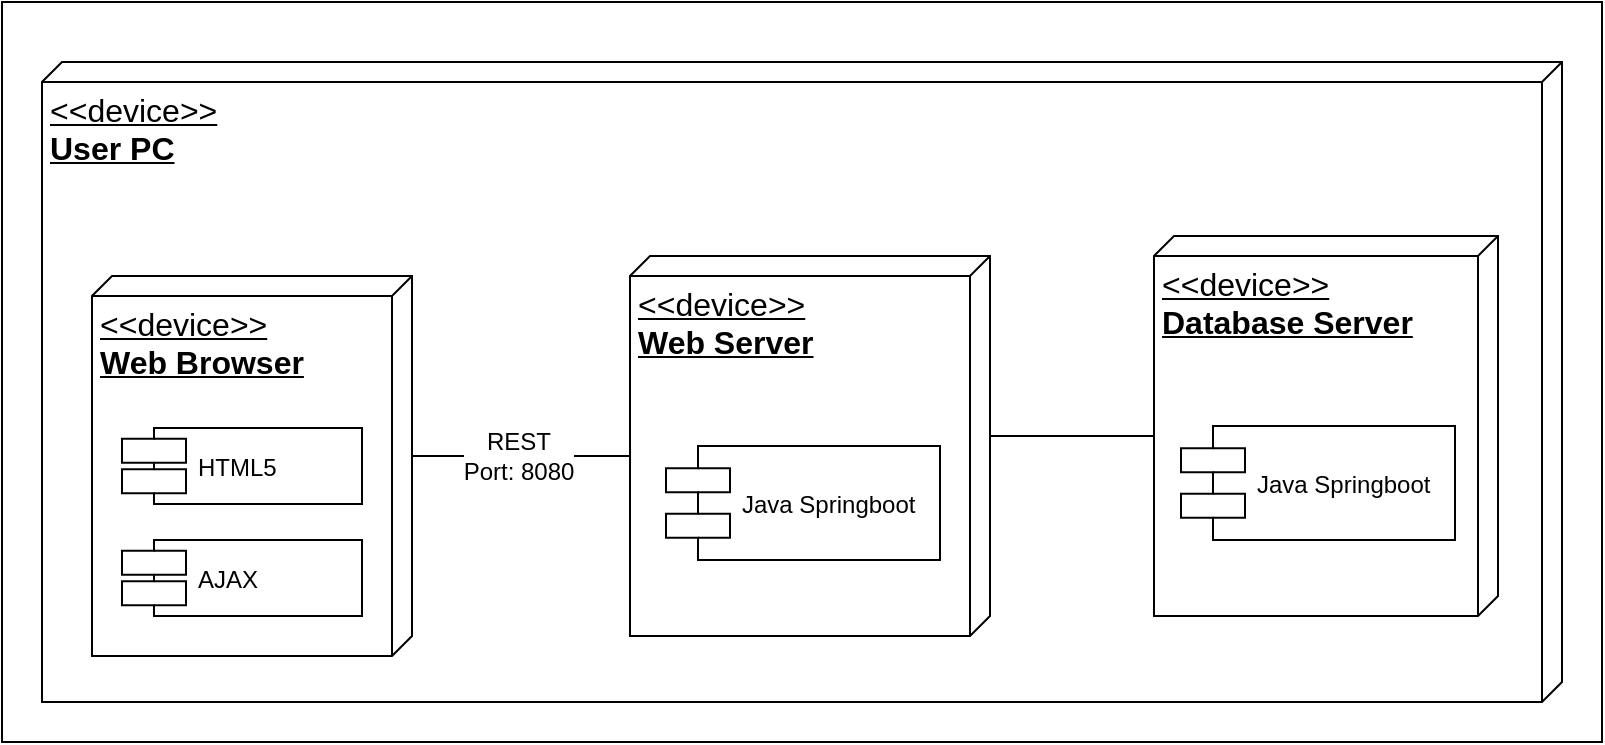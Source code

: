 <mxfile version="11.2.8" type="device" pages="1"><diagram id="FPmr0EJX50s2fZJmkYsk" name="Page-1"><mxGraphModel dx="1422" dy="745" grid="1" gridSize="10" guides="1" tooltips="1" connect="1" arrows="1" fold="1" page="1" pageScale="1" pageWidth="827" pageHeight="1169" math="0" shadow="0"><root><mxCell id="0"/><mxCell id="1" parent="0"/><mxCell id="2ZCL6LnNLuO3P5yityNY-102" value="" style="rounded=0;whiteSpace=wrap;html=1;" vertex="1" parent="1"><mxGeometry x="10" y="10" width="800" height="370" as="geometry"/></mxCell><mxCell id="2ZCL6LnNLuO3P5yityNY-180" value="&lt;font style=&quot;font-size: 16px&quot;&gt;&amp;lt;&amp;lt;device&amp;gt;&amp;gt;&lt;br&gt;&lt;b&gt;User PC&lt;/b&gt;&lt;/font&gt;" style="verticalAlign=top;align=left;spacingTop=8;spacingLeft=2;spacingRight=12;shape=cube;size=10;direction=south;fontStyle=4;html=1;" vertex="1" parent="1"><mxGeometry x="30" y="40" width="760" height="320" as="geometry"/></mxCell><mxCell id="2ZCL6LnNLuO3P5yityNY-184" value="" style="edgeStyle=orthogonalEdgeStyle;orthogonalLoop=1;jettySize=auto;html=1;startArrow=none;startFill=0;startSize=12;endArrow=none;endFill=0;endSize=12;strokeColor=#000000;strokeWidth=1;align=left;entryX=0;entryY=0;entryDx=100;entryDy=160;entryPerimeter=0;exitX=0;exitY=0;exitDx=90;exitDy=0;exitPerimeter=0;" edge="1" parent="1" source="2ZCL6LnNLuO3P5yityNY-181" target="2ZCL6LnNLuO3P5yityNY-182"><mxGeometry relative="1" as="geometry"/></mxCell><mxCell id="2ZCL6LnNLuO3P5yityNY-187" value="REST &lt;br&gt;Port: 8080" style="text;html=1;resizable=0;points=[];align=center;verticalAlign=middle;labelBackgroundColor=#ffffff;" vertex="1" connectable="0" parent="2ZCL6LnNLuO3P5yityNY-184"><mxGeometry x="0.281" y="-1" relative="1" as="geometry"><mxPoint x="-30" y="-1" as="offset"/></mxGeometry></mxCell><mxCell id="2ZCL6LnNLuO3P5yityNY-181" value="&lt;font style=&quot;font-size: 16px&quot;&gt;&amp;lt;&amp;lt;device&amp;gt;&amp;gt;&lt;br&gt;&lt;b&gt;Web Browser&lt;/b&gt;&lt;/font&gt;" style="verticalAlign=top;align=left;spacingTop=8;spacingLeft=2;spacingRight=12;shape=cube;size=10;direction=south;fontStyle=4;html=1;" vertex="1" parent="1"><mxGeometry x="55" y="147" width="160" height="190" as="geometry"/></mxCell><mxCell id="2ZCL6LnNLuO3P5yityNY-186" style="edgeStyle=orthogonalEdgeStyle;orthogonalLoop=1;jettySize=auto;html=1;exitX=0;exitY=0;exitDx=90;exitDy=0;exitPerimeter=0;startArrow=none;startFill=0;startSize=12;endArrow=none;endFill=0;endSize=12;strokeColor=#000000;strokeWidth=1;align=left;entryX=0;entryY=0;entryDx=100;entryDy=160;entryPerimeter=0;" edge="1" parent="1" source="2ZCL6LnNLuO3P5yityNY-182" target="2ZCL6LnNLuO3P5yityNY-183"><mxGeometry relative="1" as="geometry"><mxPoint x="530" y="221" as="targetPoint"/></mxGeometry></mxCell><mxCell id="2ZCL6LnNLuO3P5yityNY-182" value="&lt;font style=&quot;font-size: 16px&quot;&gt;&amp;lt;&amp;lt;device&amp;gt;&amp;gt;&lt;br&gt;&lt;b&gt;Web Server&lt;/b&gt;&lt;/font&gt;" style="verticalAlign=top;align=left;spacingTop=8;spacingLeft=2;spacingRight=12;shape=cube;size=10;direction=south;fontStyle=4;html=1;" vertex="1" parent="1"><mxGeometry x="324" y="137" width="180" height="190" as="geometry"/></mxCell><mxCell id="2ZCL6LnNLuO3P5yityNY-183" value="&lt;font style=&quot;font-size: 16px&quot;&gt;&amp;lt;&amp;lt;device&amp;gt;&amp;gt;&lt;br&gt;&lt;b&gt;Database Server&lt;/b&gt;&lt;/font&gt;" style="verticalAlign=top;align=left;spacingTop=8;spacingLeft=2;spacingRight=12;shape=cube;size=10;direction=south;fontStyle=4;html=1;" vertex="1" parent="1"><mxGeometry x="586" y="127" width="172" height="190" as="geometry"/></mxCell><mxCell id="2ZCL6LnNLuO3P5yityNY-188" value="HTML5" style="shape=component;align=left;spacingLeft=36;" vertex="1" parent="1"><mxGeometry x="70" y="223" width="120" height="38" as="geometry"/></mxCell><mxCell id="2ZCL6LnNLuO3P5yityNY-189" value="AJAX" style="shape=component;align=left;spacingLeft=36;" vertex="1" parent="1"><mxGeometry x="70" y="279" width="120" height="38" as="geometry"/></mxCell><mxCell id="2ZCL6LnNLuO3P5yityNY-190" value="Java Springboot" style="shape=component;align=left;spacingLeft=36;" vertex="1" parent="1"><mxGeometry x="342" y="232" width="137" height="57" as="geometry"/></mxCell><mxCell id="2ZCL6LnNLuO3P5yityNY-191" value="Java Springboot" style="shape=component;align=left;spacingLeft=36;" vertex="1" parent="1"><mxGeometry x="599.5" y="222" width="137" height="57" as="geometry"/></mxCell></root></mxGraphModel></diagram></mxfile>